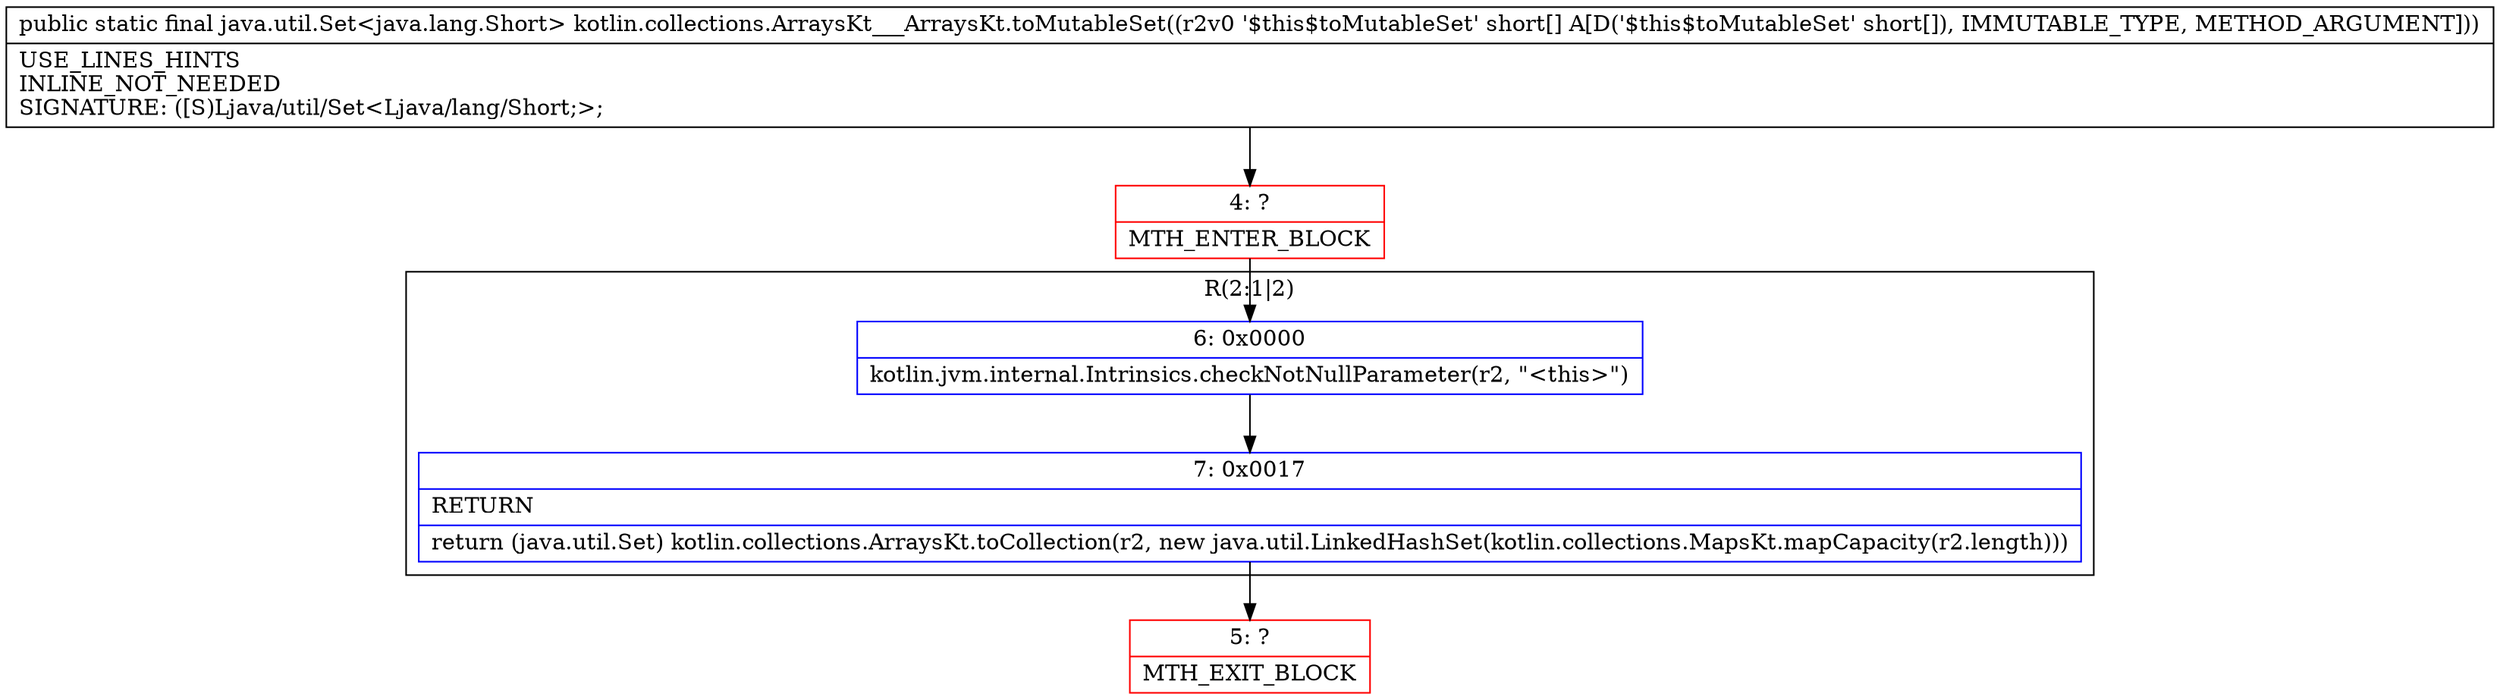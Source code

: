 digraph "CFG forkotlin.collections.ArraysKt___ArraysKt.toMutableSet([S)Ljava\/util\/Set;" {
subgraph cluster_Region_1642414637 {
label = "R(2:1|2)";
node [shape=record,color=blue];
Node_6 [shape=record,label="{6\:\ 0x0000|kotlin.jvm.internal.Intrinsics.checkNotNullParameter(r2, \"\<this\>\")\l}"];
Node_7 [shape=record,label="{7\:\ 0x0017|RETURN\l|return (java.util.Set) kotlin.collections.ArraysKt.toCollection(r2, new java.util.LinkedHashSet(kotlin.collections.MapsKt.mapCapacity(r2.length)))\l}"];
}
Node_4 [shape=record,color=red,label="{4\:\ ?|MTH_ENTER_BLOCK\l}"];
Node_5 [shape=record,color=red,label="{5\:\ ?|MTH_EXIT_BLOCK\l}"];
MethodNode[shape=record,label="{public static final java.util.Set\<java.lang.Short\> kotlin.collections.ArraysKt___ArraysKt.toMutableSet((r2v0 '$this$toMutableSet' short[] A[D('$this$toMutableSet' short[]), IMMUTABLE_TYPE, METHOD_ARGUMENT]))  | USE_LINES_HINTS\lINLINE_NOT_NEEDED\lSIGNATURE: ([S)Ljava\/util\/Set\<Ljava\/lang\/Short;\>;\l}"];
MethodNode -> Node_4;Node_6 -> Node_7;
Node_7 -> Node_5;
Node_4 -> Node_6;
}

